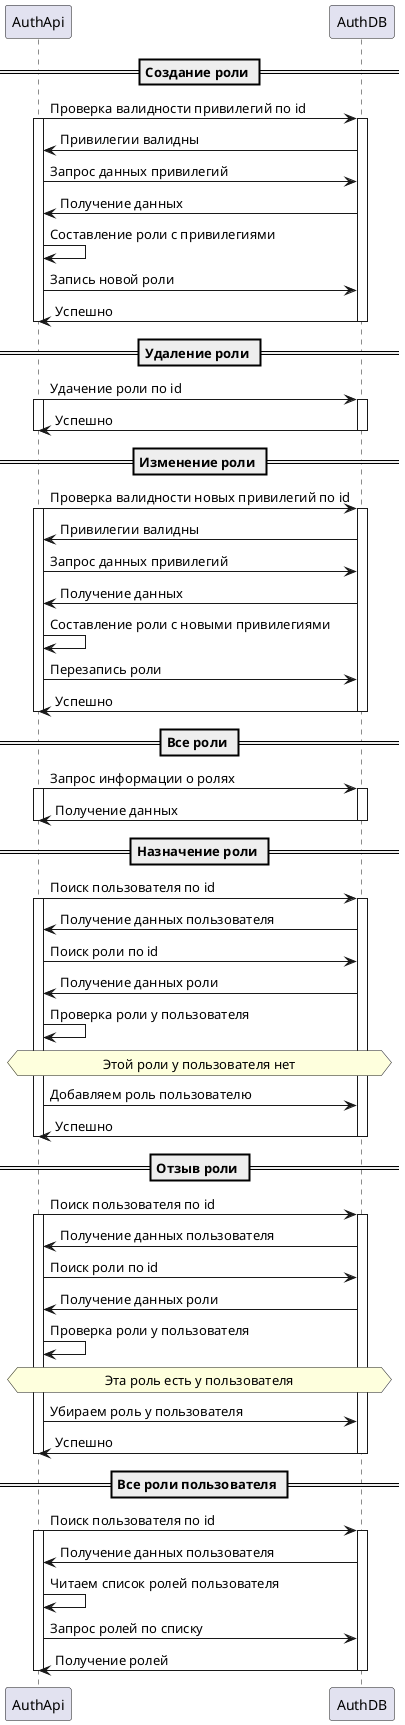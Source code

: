 @startuml Role
== Создание роли ==
AuthApi -> AuthDB: Проверка валидности привилегий по id
activate AuthApi
activate AuthDB
AuthDB -> AuthApi: Привилегии валидны
AuthApi -> AuthDB: Запрос данных привилегий
AuthDB -> AuthApi: Получение данных
AuthApi -> AuthApi: Составление роли с привилегиями
AuthApi -> AuthDB: Запись новой роли
AuthDB -> AuthApi: Успешно
deactivate AuthDB
deactivate AuthApi
== Удаление роли ==
AuthApi -> AuthDB: Удачение роли по id
activate AuthApi
activate AuthDB
AuthDB -> AuthApi: Успешно
deactivate AuthDB
deactivate AuthApi
== Изменение роли ==
AuthApi -> AuthDB: Проверка валидности новых привилегий по id
activate AuthApi
activate AuthDB
AuthDB -> AuthApi: Привилегии валидны
AuthApi -> AuthDB: Запрос данных привилегий
AuthDB -> AuthApi: Получение данных
AuthApi -> AuthApi: Составление роли с новыми привилегиями
AuthApi -> AuthDB: Перезапись роли
AuthDB -> AuthApi: Успешно
deactivate AuthDB
deactivate AuthApi
== Все роли ==
AuthApi -> AuthDB: Запрос информации о ролях
activate AuthApi
activate AuthDB
AuthDB -> AuthApi: Получение данных
deactivate AuthDB
deactivate AuthApi
== Назначение роли ==
AuthApi -> AuthDB: Поиск пользователя по id
activate AuthApi
activate AuthDB
AuthDB -> AuthApi: Получение данных пользователя
AuthApi -> AuthDB: Поиск роли по id
AuthDB -> AuthApi: Получение данных роли
AuthApi -> AuthApi: Проверка роли у пользователя
hnote across: Этой роли у пользователя нет
AuthApi -> AuthDB: Добавляем роль пользователю
AuthDB -> AuthApi: Успешно
deactivate AuthDB
deactivate AuthApi
== Отзыв роли ==
AuthApi -> AuthDB: Поиск пользователя по id
activate AuthApi
activate AuthDB
AuthDB -> AuthApi: Получение данных пользователя
AuthApi -> AuthDB: Поиск роли по id
AuthDB -> AuthApi: Получение данных роли
AuthApi -> AuthApi: Проверка роли у пользователя
hnote across: Эта роль есть у пользователя
AuthApi -> AuthDB: Убираем роль у пользователя
AuthDB -> AuthApi: Успешно
deactivate AuthDB
deactivate AuthApi
== Все роли пользователя ==
AuthApi -> AuthDB: Поиск пользователя по id
activate AuthApi
activate AuthDB
AuthDB -> AuthApi: Получение данных пользователя
AuthApi -> AuthApi: Читаем список ролей пользователя
AuthApi -> AuthDB: Запрос ролей по списку
AuthDB -> AuthApi: Получение ролей
deactivate AuthDB
deactivate AuthApi
@enduml